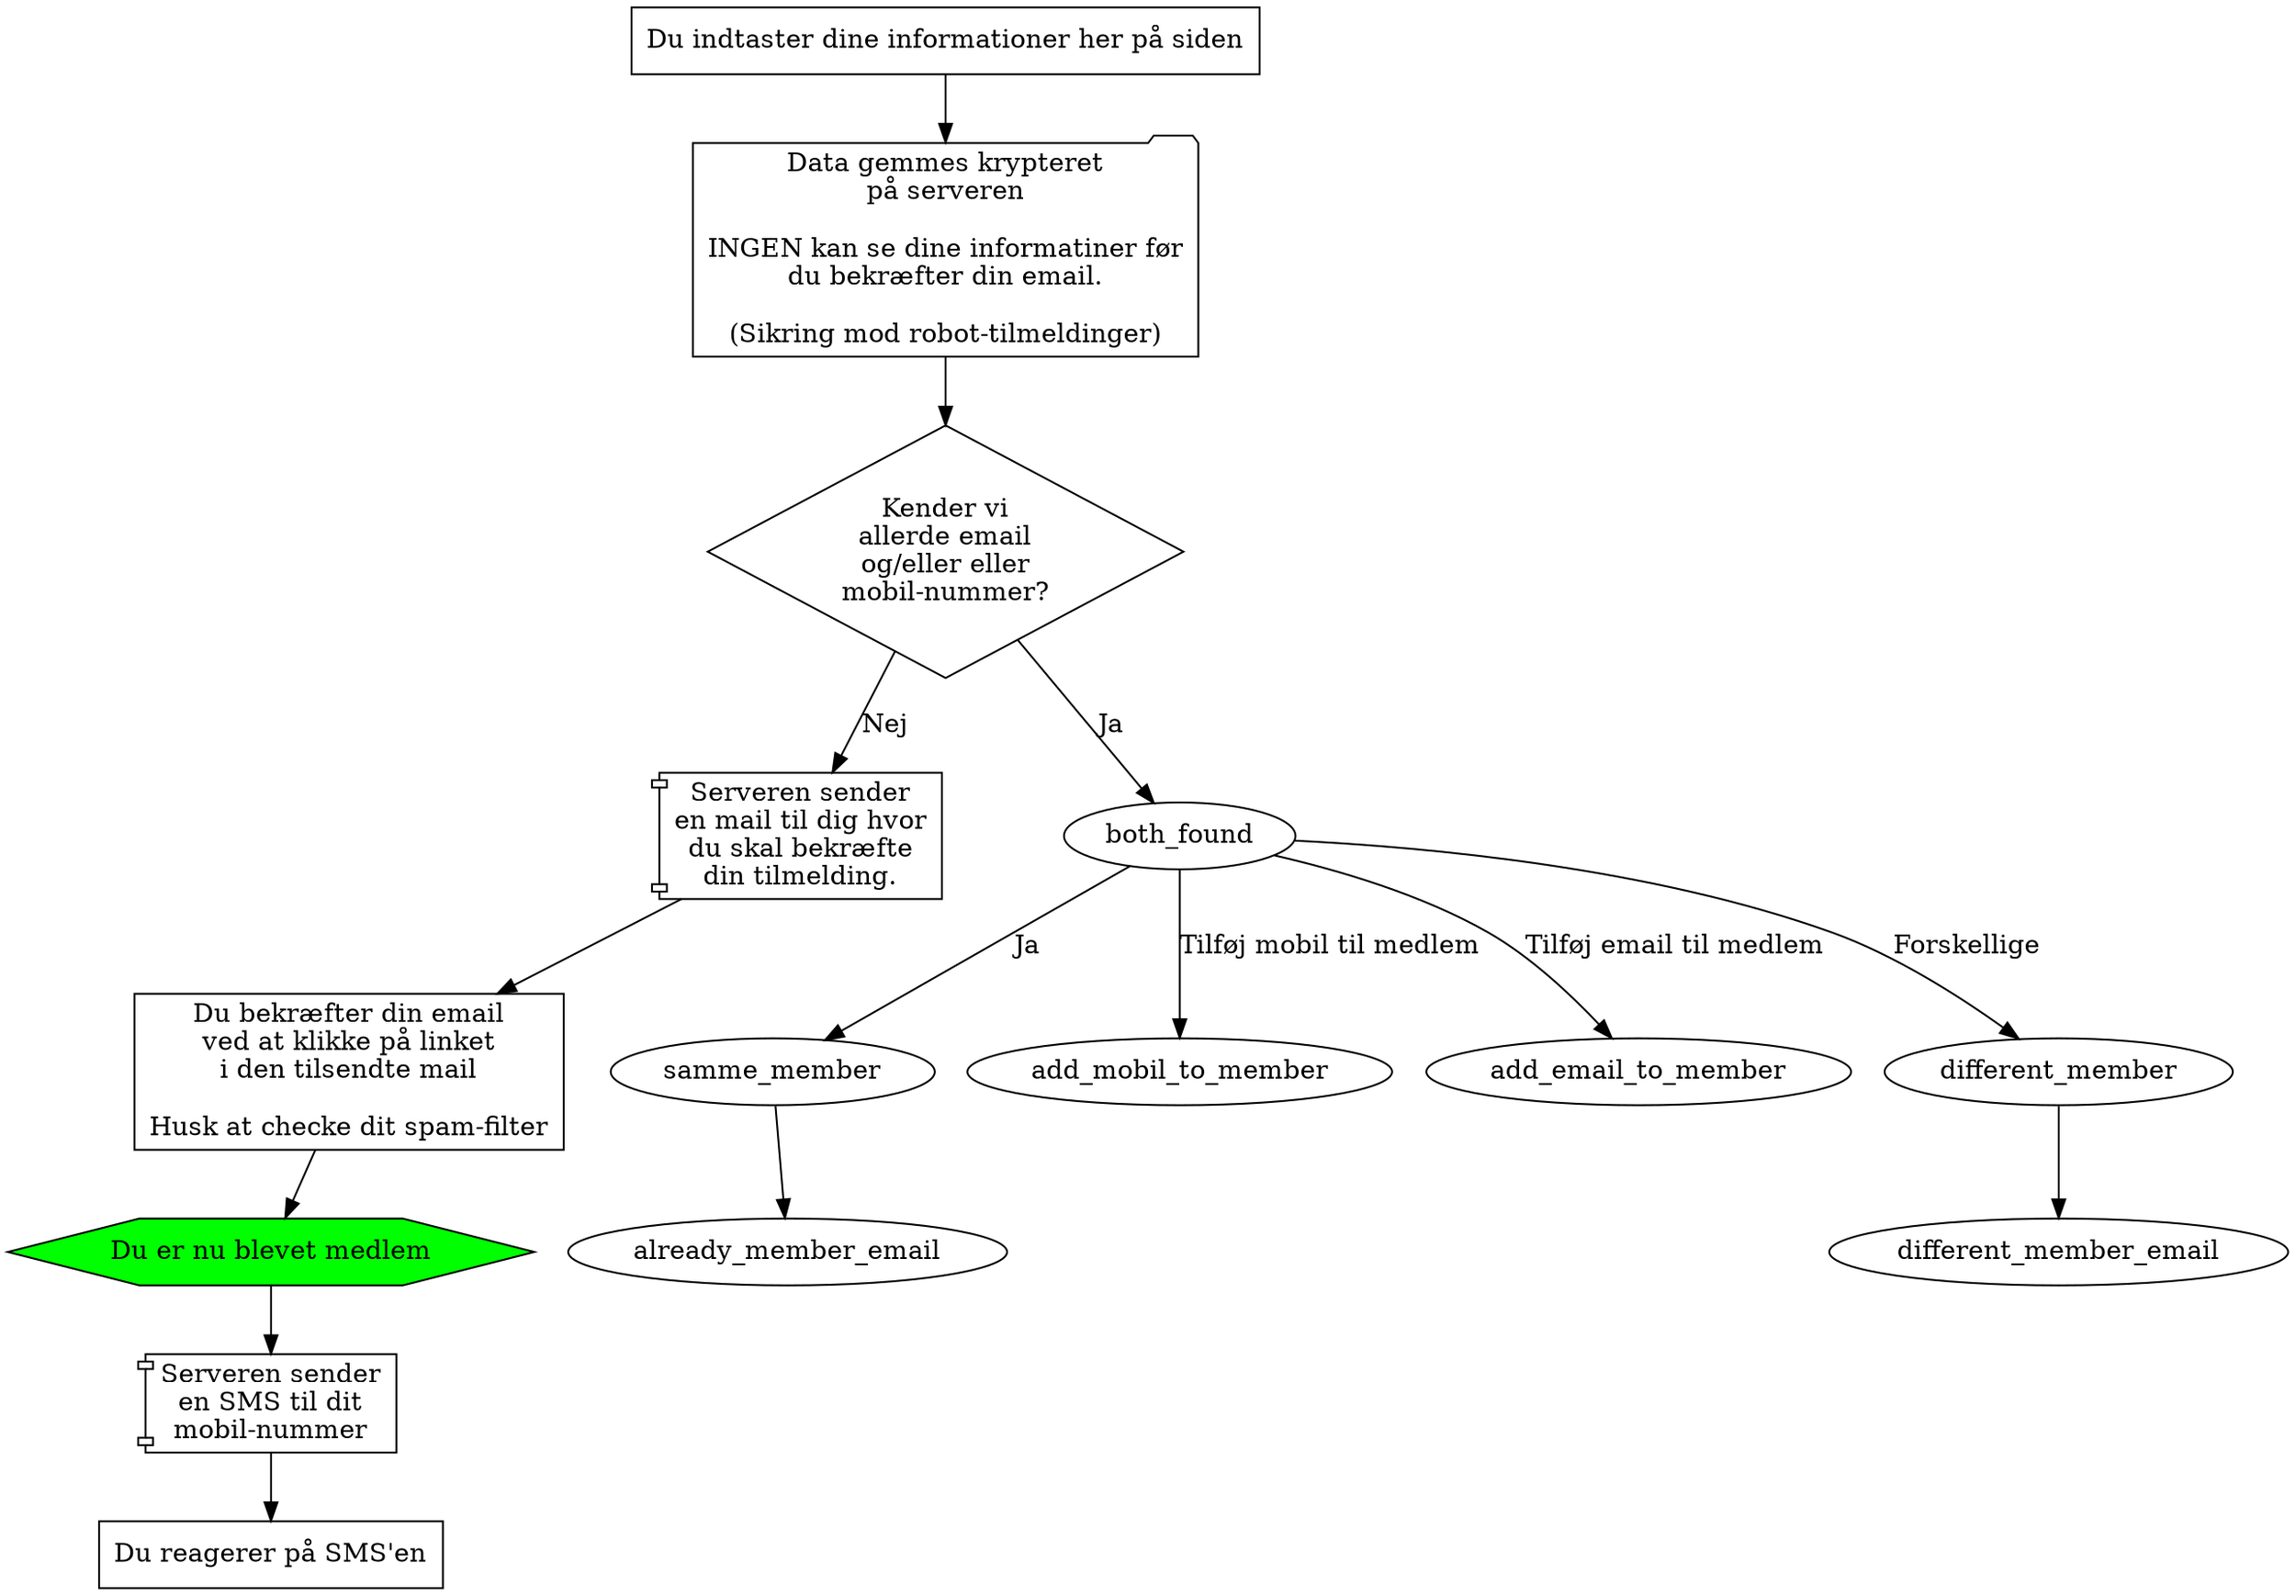 digraph indmeldelse {
  indtast                [shape=box       label="Du indtaster dine informationer her på siden"];
  send_tilmelding        [shape=folder    label="Data gemmes krypteret\npå serveren\n\nINGEN kan se dine informatiner før\ndu bekræfter din email.\n\n(Sikring mod robot-tilmeldinger)"];
  findes_allerede        [shape=diamond   label="Kender vi\nallerde email\nog/eller eller\nmobil-nummer?"];

  server_sender_ny_email [shape=component label="Serveren sender\nen mail til dig hvor\ndu skal bekræfte\ndin tilmelding."];
  confirm_email          [shape=box       label="Du bekræfter din email\nved at klikke på linket\ni den tilsendte mail\n\nHusk at checke dit spam-filter"];
  du_biver_medlem        [shape=hexagon   label="Du er nu blevet medlem" style=filled fillcolor=green ];
  server_sender_sms      [shape=component label="Serveren sender\nen SMS til dit\nmobil-nummer"];
  confirm_sms            [shape=box       label="Du reagerer på SMS'en"];
  
  indtast -> send_tilmelding -> findes_allerede;
                                findes_allerede -> server_sender_ny_email [label="Nej"];  server_sender_ny_email -> confirm_email -> du_biver_medlem -> server_sender_sms -> confirm_sms;
                                findes_allerede -> both_found             [label="Ja"];   both_found -> samme_member        [label="Ja"];                      samme_member -> already_member_email;
                                                                                          both_found -> add_mobil_to_member [label="Tilføj mobil til medlem"];
                                                                                          both_found -> add_email_to_member [label="Tilføj email til medlem"];
                                                                                          both_found -> different_member    [label="Forskellige"];             different_member -> different_member_email;
}
